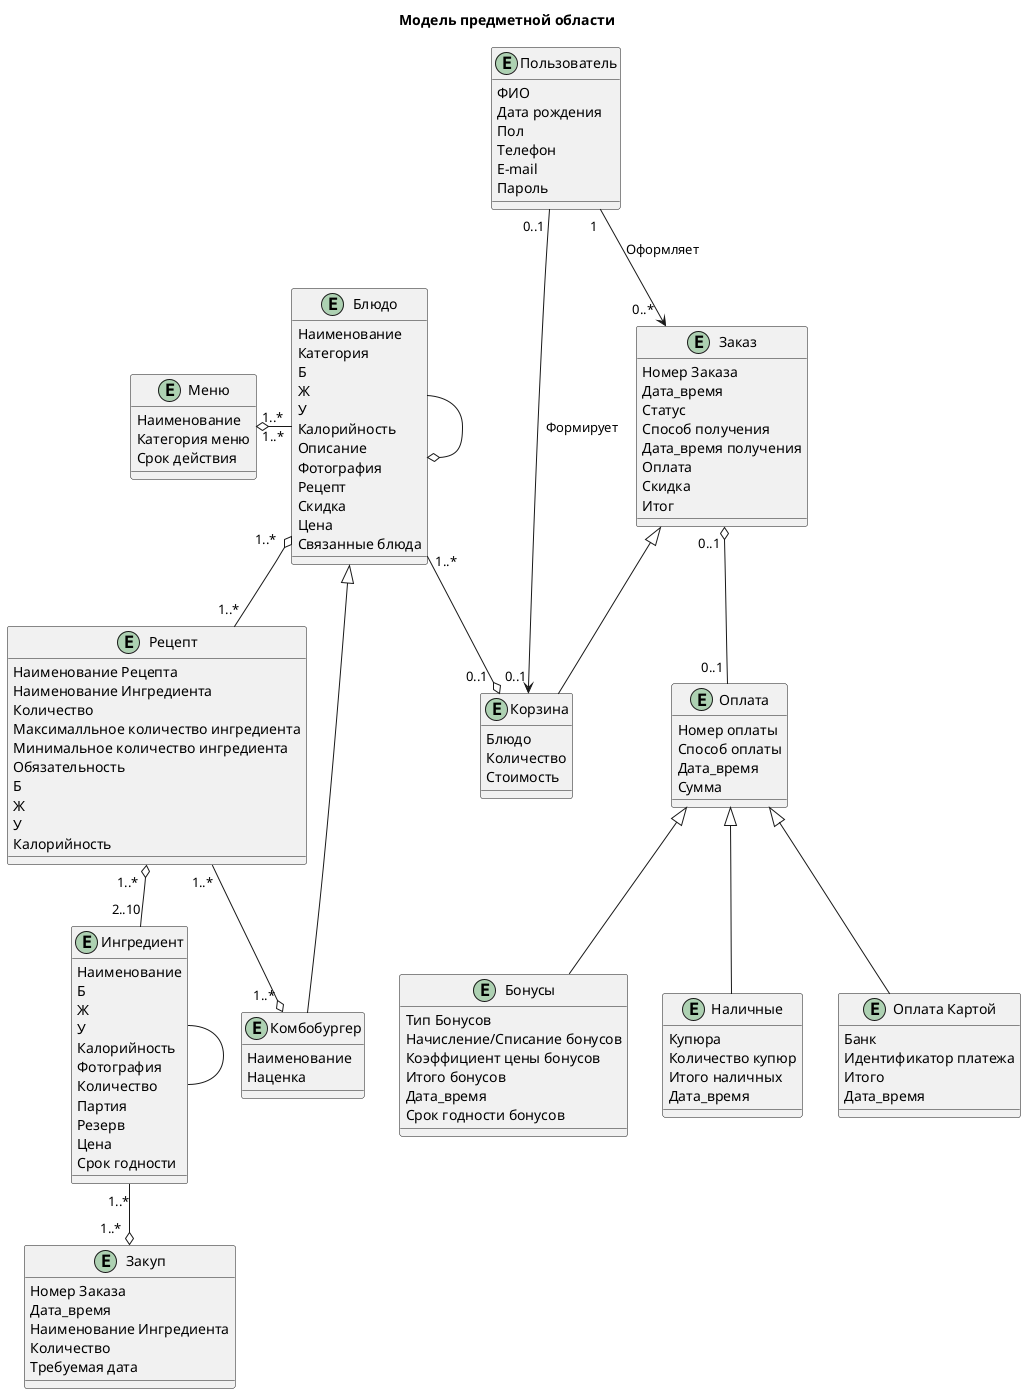 @startuml
title Модель предметной области

Entity Пользователь 
{
ФИО
Дата рождения
Пол
Телефон
E-mail
Пароль
}


Entity Меню {
Наименование
Категория меню
Срок действия
}

Entity Блюдо {
Наименование
Категория
Б
Ж
У
Калорийность
Описание
Фотография
Рецепт
Скидка
Цена
Связанные блюда
}

Entity Рецепт {
Наименование Рецепта
Наименование Ингредиента
Количество
Максималльное количество ингредиента
Минимальное количество ингредиента
Обязательность
Б
Ж
У
Калорийность

}

Entity Корзина {
Блюдо
Количество
Стоимость
}

Entity Комбобургер {
Наименование
Наценка
}

Entity Ингредиент {
Наименование
Б
Ж
У
Калорийность
Фотография
Количество
Партия
Резерв
Цена
Срок годности
}

Entity Закуп {
Номер Заказа
Дата_время
Наименование Ингредиента
Количество
Требуемая дата
}

Entity Заказ {
Номер Заказа
Дата_время
Статус
Способ получения
Дата_время получения
Оплата 
Скидка
Итог
}

Entity Оплата{
Номер оплаты
Способ оплаты
Дата_время
Сумма
}

Entity Бонусы{
Тип Бонусов
Начисление/Списание бонусов
Коэффициент цены бонусов
Итого бонусов
Дата_время
Срок годности бонусов
}

Entity Наличные{
Купюра
Количество купюр
Итого наличных
Дата_время
}

Entity "Оплата Картой"{
Банк
Идентификатор платежа
Итого
Дата_время
}


Пользователь "1  " -->  "0..*  " Заказ: Оформляет
Пользователь " 0..1 " -->  " 0..1" Корзина: Формирует

Заказ ^-- Корзина 
Заказ "0..1 " o-- "0..1 " Оплата 
Оплата ^-- Бонусы 
Оплата ^-- Наличные
Оплата ^-- "Оплата Картой"
Блюдо "1..*" --o " 0..1  " Корзина
Комбобургер --^ Блюдо
Меню "1..*" o- "1..*" Блюдо 
Рецепт "1..* "  --o "1..* " Комбобургер
Ингредиент -- Ингредиент
Блюдо --o Блюдо
Блюдо "1..*  "  o-- "1..*"  Рецепт
Рецепт "1..*  " o-- "2..10" Ингредиент
Ингредиент "1..*" --o "1..*  "Закуп    
@enduml
